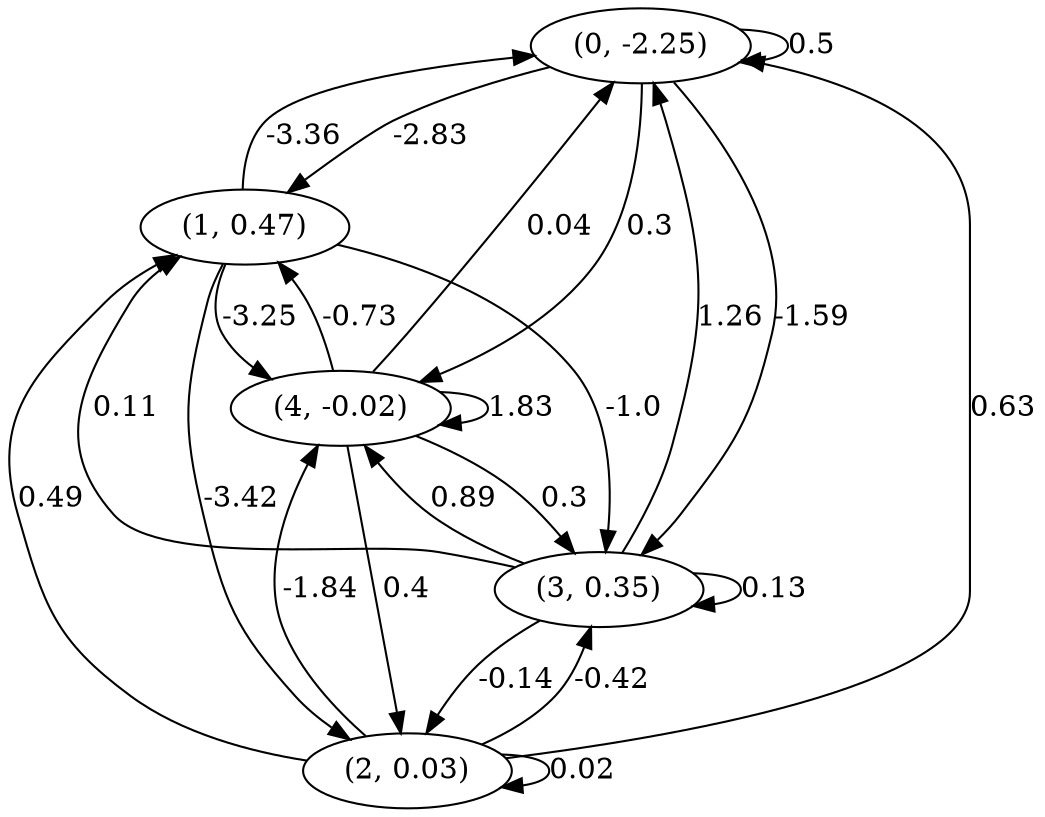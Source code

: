 digraph {
    0 [ label = "(0, -2.25)" ]
    1 [ label = "(1, 0.47)" ]
    2 [ label = "(2, 0.03)" ]
    3 [ label = "(3, 0.35)" ]
    4 [ label = "(4, -0.02)" ]
    0 -> 0 [ label = "0.5" ]
    2 -> 2 [ label = "0.02" ]
    3 -> 3 [ label = "0.13" ]
    4 -> 4 [ label = "1.83" ]
    1 -> 0 [ label = "-3.36" ]
    2 -> 0 [ label = "0.63" ]
    3 -> 0 [ label = "1.26" ]
    4 -> 0 [ label = "0.04" ]
    0 -> 1 [ label = "-2.83" ]
    2 -> 1 [ label = "0.49" ]
    3 -> 1 [ label = "0.11" ]
    4 -> 1 [ label = "-0.73" ]
    1 -> 2 [ label = "-3.42" ]
    3 -> 2 [ label = "-0.14" ]
    4 -> 2 [ label = "0.4" ]
    0 -> 3 [ label = "-1.59" ]
    1 -> 3 [ label = "-1.0" ]
    2 -> 3 [ label = "-0.42" ]
    4 -> 3 [ label = "0.3" ]
    0 -> 4 [ label = "0.3" ]
    1 -> 4 [ label = "-3.25" ]
    2 -> 4 [ label = "-1.84" ]
    3 -> 4 [ label = "0.89" ]
}

